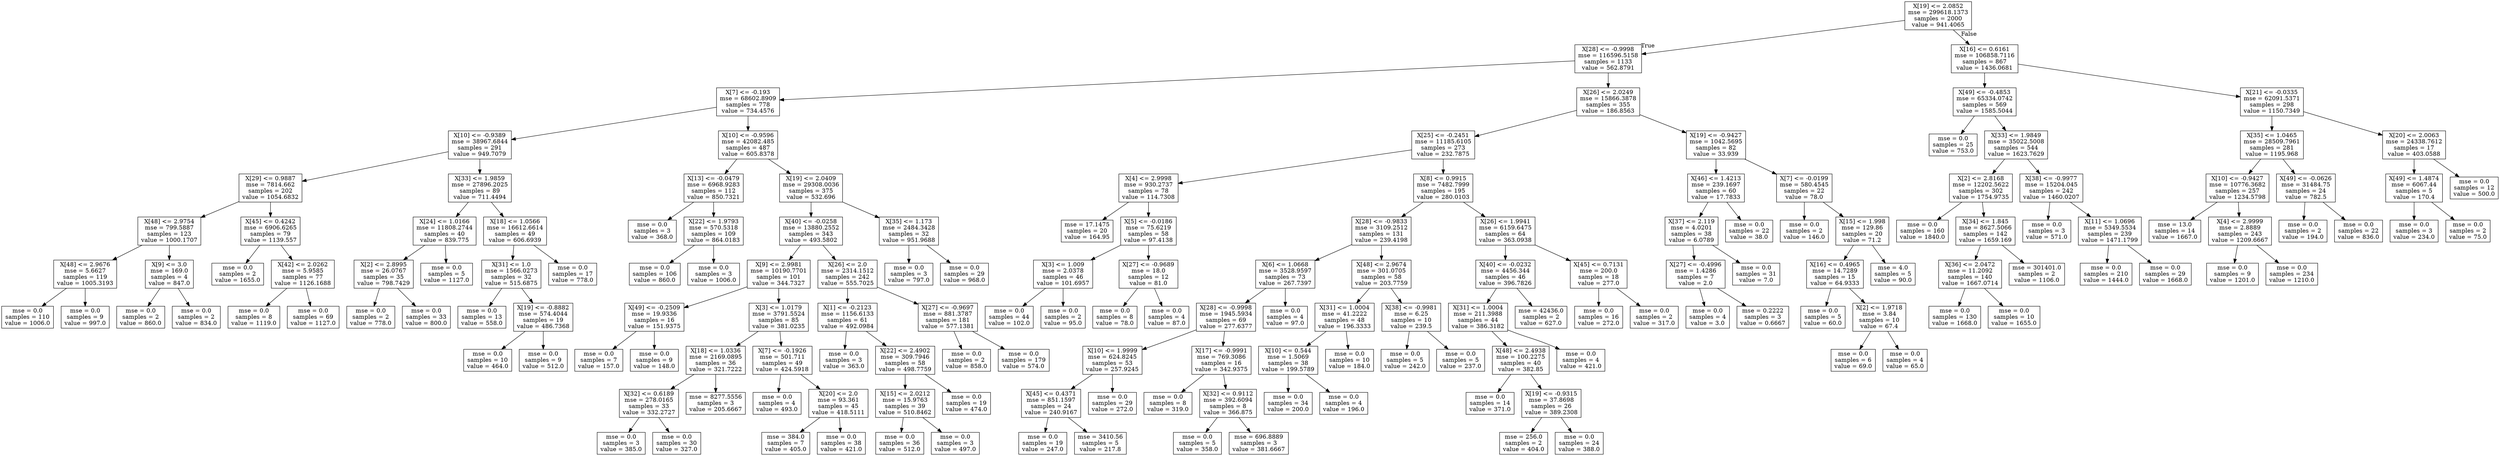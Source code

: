 digraph Tree {
node [shape=box] ;
0 [label="X[19] <= 2.0852\nmse = 299618.1373\nsamples = 2000\nvalue = 941.4065"] ;
1 [label="X[28] <= -0.9998\nmse = 116596.5158\nsamples = 1133\nvalue = 562.8791"] ;
0 -> 1 [labeldistance=2.5, labelangle=45, headlabel="True"] ;
2 [label="X[7] <= -0.193\nmse = 68602.8909\nsamples = 778\nvalue = 734.4576"] ;
1 -> 2 ;
3 [label="X[10] <= -0.9389\nmse = 38967.6844\nsamples = 291\nvalue = 949.7079"] ;
2 -> 3 ;
4 [label="X[29] <= 0.9887\nmse = 7814.662\nsamples = 202\nvalue = 1054.6832"] ;
3 -> 4 ;
5 [label="X[48] <= 2.9754\nmse = 799.5887\nsamples = 123\nvalue = 1000.1707"] ;
4 -> 5 ;
6 [label="X[48] <= 2.9676\nmse = 5.6627\nsamples = 119\nvalue = 1005.3193"] ;
5 -> 6 ;
7 [label="mse = 0.0\nsamples = 110\nvalue = 1006.0"] ;
6 -> 7 ;
8 [label="mse = 0.0\nsamples = 9\nvalue = 997.0"] ;
6 -> 8 ;
9 [label="X[9] <= 3.0\nmse = 169.0\nsamples = 4\nvalue = 847.0"] ;
5 -> 9 ;
10 [label="mse = 0.0\nsamples = 2\nvalue = 860.0"] ;
9 -> 10 ;
11 [label="mse = 0.0\nsamples = 2\nvalue = 834.0"] ;
9 -> 11 ;
12 [label="X[45] <= 0.4242\nmse = 6906.6265\nsamples = 79\nvalue = 1139.557"] ;
4 -> 12 ;
13 [label="mse = 0.0\nsamples = 2\nvalue = 1655.0"] ;
12 -> 13 ;
14 [label="X[42] <= 2.0262\nmse = 5.9585\nsamples = 77\nvalue = 1126.1688"] ;
12 -> 14 ;
15 [label="mse = 0.0\nsamples = 8\nvalue = 1119.0"] ;
14 -> 15 ;
16 [label="mse = 0.0\nsamples = 69\nvalue = 1127.0"] ;
14 -> 16 ;
17 [label="X[33] <= 1.9859\nmse = 27896.2025\nsamples = 89\nvalue = 711.4494"] ;
3 -> 17 ;
18 [label="X[24] <= 1.0166\nmse = 11808.2744\nsamples = 40\nvalue = 839.775"] ;
17 -> 18 ;
19 [label="X[2] <= 2.8995\nmse = 26.0767\nsamples = 35\nvalue = 798.7429"] ;
18 -> 19 ;
20 [label="mse = 0.0\nsamples = 2\nvalue = 778.0"] ;
19 -> 20 ;
21 [label="mse = 0.0\nsamples = 33\nvalue = 800.0"] ;
19 -> 21 ;
22 [label="mse = 0.0\nsamples = 5\nvalue = 1127.0"] ;
18 -> 22 ;
23 [label="X[18] <= 1.0566\nmse = 16612.6614\nsamples = 49\nvalue = 606.6939"] ;
17 -> 23 ;
24 [label="X[31] <= 1.0\nmse = 1566.0273\nsamples = 32\nvalue = 515.6875"] ;
23 -> 24 ;
25 [label="mse = 0.0\nsamples = 13\nvalue = 558.0"] ;
24 -> 25 ;
26 [label="X[19] <= -0.8882\nmse = 574.4044\nsamples = 19\nvalue = 486.7368"] ;
24 -> 26 ;
27 [label="mse = 0.0\nsamples = 10\nvalue = 464.0"] ;
26 -> 27 ;
28 [label="mse = 0.0\nsamples = 9\nvalue = 512.0"] ;
26 -> 28 ;
29 [label="mse = 0.0\nsamples = 17\nvalue = 778.0"] ;
23 -> 29 ;
30 [label="X[10] <= -0.9596\nmse = 42082.485\nsamples = 487\nvalue = 605.8378"] ;
2 -> 30 ;
31 [label="X[13] <= -0.0479\nmse = 6968.9283\nsamples = 112\nvalue = 850.7321"] ;
30 -> 31 ;
32 [label="mse = 0.0\nsamples = 3\nvalue = 368.0"] ;
31 -> 32 ;
33 [label="X[22] <= 1.9793\nmse = 570.5318\nsamples = 109\nvalue = 864.0183"] ;
31 -> 33 ;
34 [label="mse = 0.0\nsamples = 106\nvalue = 860.0"] ;
33 -> 34 ;
35 [label="mse = 0.0\nsamples = 3\nvalue = 1006.0"] ;
33 -> 35 ;
36 [label="X[19] <= 2.0409\nmse = 29308.0036\nsamples = 375\nvalue = 532.696"] ;
30 -> 36 ;
37 [label="X[40] <= -0.0258\nmse = 13880.2552\nsamples = 343\nvalue = 493.5802"] ;
36 -> 37 ;
38 [label="X[9] <= 2.9981\nmse = 10190.7701\nsamples = 101\nvalue = 344.7327"] ;
37 -> 38 ;
39 [label="X[49] <= -0.2509\nmse = 19.9336\nsamples = 16\nvalue = 151.9375"] ;
38 -> 39 ;
40 [label="mse = 0.0\nsamples = 7\nvalue = 157.0"] ;
39 -> 40 ;
41 [label="mse = 0.0\nsamples = 9\nvalue = 148.0"] ;
39 -> 41 ;
42 [label="X[3] <= 1.0179\nmse = 3791.5524\nsamples = 85\nvalue = 381.0235"] ;
38 -> 42 ;
43 [label="X[18] <= 1.0336\nmse = 2169.0895\nsamples = 36\nvalue = 321.7222"] ;
42 -> 43 ;
44 [label="X[32] <= 0.6189\nmse = 278.0165\nsamples = 33\nvalue = 332.2727"] ;
43 -> 44 ;
45 [label="mse = 0.0\nsamples = 3\nvalue = 385.0"] ;
44 -> 45 ;
46 [label="mse = 0.0\nsamples = 30\nvalue = 327.0"] ;
44 -> 46 ;
47 [label="mse = 8277.5556\nsamples = 3\nvalue = 205.6667"] ;
43 -> 47 ;
48 [label="X[7] <= -0.1926\nmse = 501.711\nsamples = 49\nvalue = 424.5918"] ;
42 -> 48 ;
49 [label="mse = 0.0\nsamples = 4\nvalue = 493.0"] ;
48 -> 49 ;
50 [label="X[20] <= 2.0\nmse = 93.361\nsamples = 45\nvalue = 418.5111"] ;
48 -> 50 ;
51 [label="mse = 384.0\nsamples = 7\nvalue = 405.0"] ;
50 -> 51 ;
52 [label="mse = 0.0\nsamples = 38\nvalue = 421.0"] ;
50 -> 52 ;
53 [label="X[26] <= 2.0\nmse = 2314.1512\nsamples = 242\nvalue = 555.7025"] ;
37 -> 53 ;
54 [label="X[1] <= -0.2123\nmse = 1156.6133\nsamples = 61\nvalue = 492.0984"] ;
53 -> 54 ;
55 [label="mse = 0.0\nsamples = 3\nvalue = 363.0"] ;
54 -> 55 ;
56 [label="X[22] <= 2.4902\nmse = 309.7946\nsamples = 58\nvalue = 498.7759"] ;
54 -> 56 ;
57 [label="X[15] <= 2.0212\nmse = 15.9763\nsamples = 39\nvalue = 510.8462"] ;
56 -> 57 ;
58 [label="mse = 0.0\nsamples = 36\nvalue = 512.0"] ;
57 -> 58 ;
59 [label="mse = 0.0\nsamples = 3\nvalue = 497.0"] ;
57 -> 59 ;
60 [label="mse = 0.0\nsamples = 19\nvalue = 474.0"] ;
56 -> 60 ;
61 [label="X[27] <= -0.9697\nmse = 881.3787\nsamples = 181\nvalue = 577.1381"] ;
53 -> 61 ;
62 [label="mse = 0.0\nsamples = 2\nvalue = 858.0"] ;
61 -> 62 ;
63 [label="mse = 0.0\nsamples = 179\nvalue = 574.0"] ;
61 -> 63 ;
64 [label="X[35] <= 1.173\nmse = 2484.3428\nsamples = 32\nvalue = 951.9688"] ;
36 -> 64 ;
65 [label="mse = 0.0\nsamples = 3\nvalue = 797.0"] ;
64 -> 65 ;
66 [label="mse = 0.0\nsamples = 29\nvalue = 968.0"] ;
64 -> 66 ;
67 [label="X[26] <= 2.0249\nmse = 15866.3878\nsamples = 355\nvalue = 186.8563"] ;
1 -> 67 ;
68 [label="X[25] <= -0.2451\nmse = 11185.6105\nsamples = 273\nvalue = 232.7875"] ;
67 -> 68 ;
69 [label="X[4] <= 2.9998\nmse = 930.2737\nsamples = 78\nvalue = 114.7308"] ;
68 -> 69 ;
70 [label="mse = 17.1475\nsamples = 20\nvalue = 164.95"] ;
69 -> 70 ;
71 [label="X[5] <= -0.0186\nmse = 75.6219\nsamples = 58\nvalue = 97.4138"] ;
69 -> 71 ;
72 [label="X[3] <= 1.009\nmse = 2.0378\nsamples = 46\nvalue = 101.6957"] ;
71 -> 72 ;
73 [label="mse = 0.0\nsamples = 44\nvalue = 102.0"] ;
72 -> 73 ;
74 [label="mse = 0.0\nsamples = 2\nvalue = 95.0"] ;
72 -> 74 ;
75 [label="X[27] <= -0.9689\nmse = 18.0\nsamples = 12\nvalue = 81.0"] ;
71 -> 75 ;
76 [label="mse = 0.0\nsamples = 8\nvalue = 78.0"] ;
75 -> 76 ;
77 [label="mse = 0.0\nsamples = 4\nvalue = 87.0"] ;
75 -> 77 ;
78 [label="X[8] <= 0.9915\nmse = 7482.7999\nsamples = 195\nvalue = 280.0103"] ;
68 -> 78 ;
79 [label="X[28] <= -0.9833\nmse = 3109.2512\nsamples = 131\nvalue = 239.4198"] ;
78 -> 79 ;
80 [label="X[6] <= 1.0668\nmse = 3528.9597\nsamples = 73\nvalue = 267.7397"] ;
79 -> 80 ;
81 [label="X[28] <= -0.9998\nmse = 1945.5934\nsamples = 69\nvalue = 277.6377"] ;
80 -> 81 ;
82 [label="X[10] <= 1.9999\nmse = 624.8245\nsamples = 53\nvalue = 257.9245"] ;
81 -> 82 ;
83 [label="X[45] <= 0.4371\nmse = 851.1597\nsamples = 24\nvalue = 240.9167"] ;
82 -> 83 ;
84 [label="mse = 0.0\nsamples = 19\nvalue = 247.0"] ;
83 -> 84 ;
85 [label="mse = 3410.56\nsamples = 5\nvalue = 217.8"] ;
83 -> 85 ;
86 [label="mse = 0.0\nsamples = 29\nvalue = 272.0"] ;
82 -> 86 ;
87 [label="X[17] <= -0.9991\nmse = 769.3086\nsamples = 16\nvalue = 342.9375"] ;
81 -> 87 ;
88 [label="mse = 0.0\nsamples = 8\nvalue = 319.0"] ;
87 -> 88 ;
89 [label="X[32] <= 0.9112\nmse = 392.6094\nsamples = 8\nvalue = 366.875"] ;
87 -> 89 ;
90 [label="mse = 0.0\nsamples = 5\nvalue = 358.0"] ;
89 -> 90 ;
91 [label="mse = 696.8889\nsamples = 3\nvalue = 381.6667"] ;
89 -> 91 ;
92 [label="mse = 0.0\nsamples = 4\nvalue = 97.0"] ;
80 -> 92 ;
93 [label="X[48] <= 2.9674\nmse = 301.0705\nsamples = 58\nvalue = 203.7759"] ;
79 -> 93 ;
94 [label="X[31] <= 1.0004\nmse = 41.2222\nsamples = 48\nvalue = 196.3333"] ;
93 -> 94 ;
95 [label="X[10] <= 0.544\nmse = 1.5069\nsamples = 38\nvalue = 199.5789"] ;
94 -> 95 ;
96 [label="mse = 0.0\nsamples = 34\nvalue = 200.0"] ;
95 -> 96 ;
97 [label="mse = 0.0\nsamples = 4\nvalue = 196.0"] ;
95 -> 97 ;
98 [label="mse = 0.0\nsamples = 10\nvalue = 184.0"] ;
94 -> 98 ;
99 [label="X[38] <= -0.9981\nmse = 6.25\nsamples = 10\nvalue = 239.5"] ;
93 -> 99 ;
100 [label="mse = 0.0\nsamples = 5\nvalue = 242.0"] ;
99 -> 100 ;
101 [label="mse = 0.0\nsamples = 5\nvalue = 237.0"] ;
99 -> 101 ;
102 [label="X[26] <= 1.9941\nmse = 6159.6475\nsamples = 64\nvalue = 363.0938"] ;
78 -> 102 ;
103 [label="X[40] <= -0.0232\nmse = 4456.344\nsamples = 46\nvalue = 396.7826"] ;
102 -> 103 ;
104 [label="X[31] <= 1.0004\nmse = 211.3988\nsamples = 44\nvalue = 386.3182"] ;
103 -> 104 ;
105 [label="X[48] <= 2.4938\nmse = 100.2275\nsamples = 40\nvalue = 382.85"] ;
104 -> 105 ;
106 [label="mse = 0.0\nsamples = 14\nvalue = 371.0"] ;
105 -> 106 ;
107 [label="X[19] <= -0.9315\nmse = 37.8698\nsamples = 26\nvalue = 389.2308"] ;
105 -> 107 ;
108 [label="mse = 256.0\nsamples = 2\nvalue = 404.0"] ;
107 -> 108 ;
109 [label="mse = 0.0\nsamples = 24\nvalue = 388.0"] ;
107 -> 109 ;
110 [label="mse = 0.0\nsamples = 4\nvalue = 421.0"] ;
104 -> 110 ;
111 [label="mse = 42436.0\nsamples = 2\nvalue = 627.0"] ;
103 -> 111 ;
112 [label="X[45] <= 0.7131\nmse = 200.0\nsamples = 18\nvalue = 277.0"] ;
102 -> 112 ;
113 [label="mse = 0.0\nsamples = 16\nvalue = 272.0"] ;
112 -> 113 ;
114 [label="mse = 0.0\nsamples = 2\nvalue = 317.0"] ;
112 -> 114 ;
115 [label="X[19] <= -0.9427\nmse = 1042.5695\nsamples = 82\nvalue = 33.939"] ;
67 -> 115 ;
116 [label="X[46] <= 1.4213\nmse = 239.1697\nsamples = 60\nvalue = 17.7833"] ;
115 -> 116 ;
117 [label="X[37] <= 2.119\nmse = 4.0201\nsamples = 38\nvalue = 6.0789"] ;
116 -> 117 ;
118 [label="X[27] <= -0.4996\nmse = 1.4286\nsamples = 7\nvalue = 2.0"] ;
117 -> 118 ;
119 [label="mse = 0.0\nsamples = 4\nvalue = 3.0"] ;
118 -> 119 ;
120 [label="mse = 0.2222\nsamples = 3\nvalue = 0.6667"] ;
118 -> 120 ;
121 [label="mse = 0.0\nsamples = 31\nvalue = 7.0"] ;
117 -> 121 ;
122 [label="mse = 0.0\nsamples = 22\nvalue = 38.0"] ;
116 -> 122 ;
123 [label="X[7] <= -0.0199\nmse = 580.4545\nsamples = 22\nvalue = 78.0"] ;
115 -> 123 ;
124 [label="mse = 0.0\nsamples = 2\nvalue = 146.0"] ;
123 -> 124 ;
125 [label="X[15] <= 1.998\nmse = 129.86\nsamples = 20\nvalue = 71.2"] ;
123 -> 125 ;
126 [label="X[16] <= 0.4965\nmse = 14.7289\nsamples = 15\nvalue = 64.9333"] ;
125 -> 126 ;
127 [label="mse = 0.0\nsamples = 5\nvalue = 60.0"] ;
126 -> 127 ;
128 [label="X[2] <= 1.9718\nmse = 3.84\nsamples = 10\nvalue = 67.4"] ;
126 -> 128 ;
129 [label="mse = 0.0\nsamples = 6\nvalue = 69.0"] ;
128 -> 129 ;
130 [label="mse = 0.0\nsamples = 4\nvalue = 65.0"] ;
128 -> 130 ;
131 [label="mse = 4.0\nsamples = 5\nvalue = 90.0"] ;
125 -> 131 ;
132 [label="X[16] <= 0.6161\nmse = 106858.7116\nsamples = 867\nvalue = 1436.0681"] ;
0 -> 132 [labeldistance=2.5, labelangle=-45, headlabel="False"] ;
133 [label="X[49] <= -0.4853\nmse = 65334.0742\nsamples = 569\nvalue = 1585.5044"] ;
132 -> 133 ;
134 [label="mse = 0.0\nsamples = 25\nvalue = 753.0"] ;
133 -> 134 ;
135 [label="X[33] <= 1.9849\nmse = 35022.5008\nsamples = 544\nvalue = 1623.7629"] ;
133 -> 135 ;
136 [label="X[2] <= 2.8168\nmse = 12202.5622\nsamples = 302\nvalue = 1754.9735"] ;
135 -> 136 ;
137 [label="mse = 0.0\nsamples = 160\nvalue = 1840.0"] ;
136 -> 137 ;
138 [label="X[34] <= 1.845\nmse = 8627.5066\nsamples = 142\nvalue = 1659.169"] ;
136 -> 138 ;
139 [label="X[36] <= 2.0472\nmse = 11.2092\nsamples = 140\nvalue = 1667.0714"] ;
138 -> 139 ;
140 [label="mse = 0.0\nsamples = 130\nvalue = 1668.0"] ;
139 -> 140 ;
141 [label="mse = 0.0\nsamples = 10\nvalue = 1655.0"] ;
139 -> 141 ;
142 [label="mse = 301401.0\nsamples = 2\nvalue = 1106.0"] ;
138 -> 142 ;
143 [label="X[38] <= -0.9977\nmse = 15204.045\nsamples = 242\nvalue = 1460.0207"] ;
135 -> 143 ;
144 [label="mse = 0.0\nsamples = 3\nvalue = 571.0"] ;
143 -> 144 ;
145 [label="X[11] <= 1.0696\nmse = 5349.5534\nsamples = 239\nvalue = 1471.1799"] ;
143 -> 145 ;
146 [label="mse = 0.0\nsamples = 210\nvalue = 1444.0"] ;
145 -> 146 ;
147 [label="mse = 0.0\nsamples = 29\nvalue = 1668.0"] ;
145 -> 147 ;
148 [label="X[21] <= -0.0335\nmse = 62091.5371\nsamples = 298\nvalue = 1150.7349"] ;
132 -> 148 ;
149 [label="X[35] <= 1.0465\nmse = 28509.7961\nsamples = 281\nvalue = 1195.968"] ;
148 -> 149 ;
150 [label="X[10] <= -0.9427\nmse = 10776.3682\nsamples = 257\nvalue = 1234.5798"] ;
149 -> 150 ;
151 [label="mse = 13.0\nsamples = 14\nvalue = 1667.0"] ;
150 -> 151 ;
152 [label="X[4] <= 2.9999\nmse = 2.8889\nsamples = 243\nvalue = 1209.6667"] ;
150 -> 152 ;
153 [label="mse = 0.0\nsamples = 9\nvalue = 1201.0"] ;
152 -> 153 ;
154 [label="mse = 0.0\nsamples = 234\nvalue = 1210.0"] ;
152 -> 154 ;
155 [label="X[49] <= -0.0626\nmse = 31484.75\nsamples = 24\nvalue = 782.5"] ;
149 -> 155 ;
156 [label="mse = 0.0\nsamples = 2\nvalue = 194.0"] ;
155 -> 156 ;
157 [label="mse = 0.0\nsamples = 22\nvalue = 836.0"] ;
155 -> 157 ;
158 [label="X[20] <= 2.0063\nmse = 24338.7612\nsamples = 17\nvalue = 403.0588"] ;
148 -> 158 ;
159 [label="X[49] <= 1.4874\nmse = 6067.44\nsamples = 5\nvalue = 170.4"] ;
158 -> 159 ;
160 [label="mse = 0.0\nsamples = 3\nvalue = 234.0"] ;
159 -> 160 ;
161 [label="mse = 0.0\nsamples = 2\nvalue = 75.0"] ;
159 -> 161 ;
162 [label="mse = 0.0\nsamples = 12\nvalue = 500.0"] ;
158 -> 162 ;
}